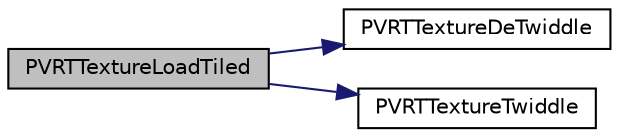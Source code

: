 digraph "PVRTTextureLoadTiled"
{
  edge [fontname="Helvetica",fontsize="10",labelfontname="Helvetica",labelfontsize="10"];
  node [fontname="Helvetica",fontsize="10",shape=record];
  rankdir="LR";
  Node1 [label="PVRTTextureLoadTiled",height=0.2,width=0.4,color="black", fillcolor="grey75", style="filled", fontcolor="black"];
  Node1 -> Node2 [color="midnightblue",fontsize="10",style="solid",fontname="Helvetica"];
  Node2 [label="PVRTTextureDeTwiddle",height=0.2,width=0.4,color="black", fillcolor="white", style="filled",URL="$_p_v_r_t_texture_8h.html#a4891b7a71bc2bdc37d742b085c465de7"];
  Node1 -> Node3 [color="midnightblue",fontsize="10",style="solid",fontname="Helvetica"];
  Node3 [label="PVRTTextureTwiddle",height=0.2,width=0.4,color="black", fillcolor="white", style="filled",URL="$_p_v_r_t_texture_8h.html#a471b5d3ea140f737d953161c343fbff6"];
}
